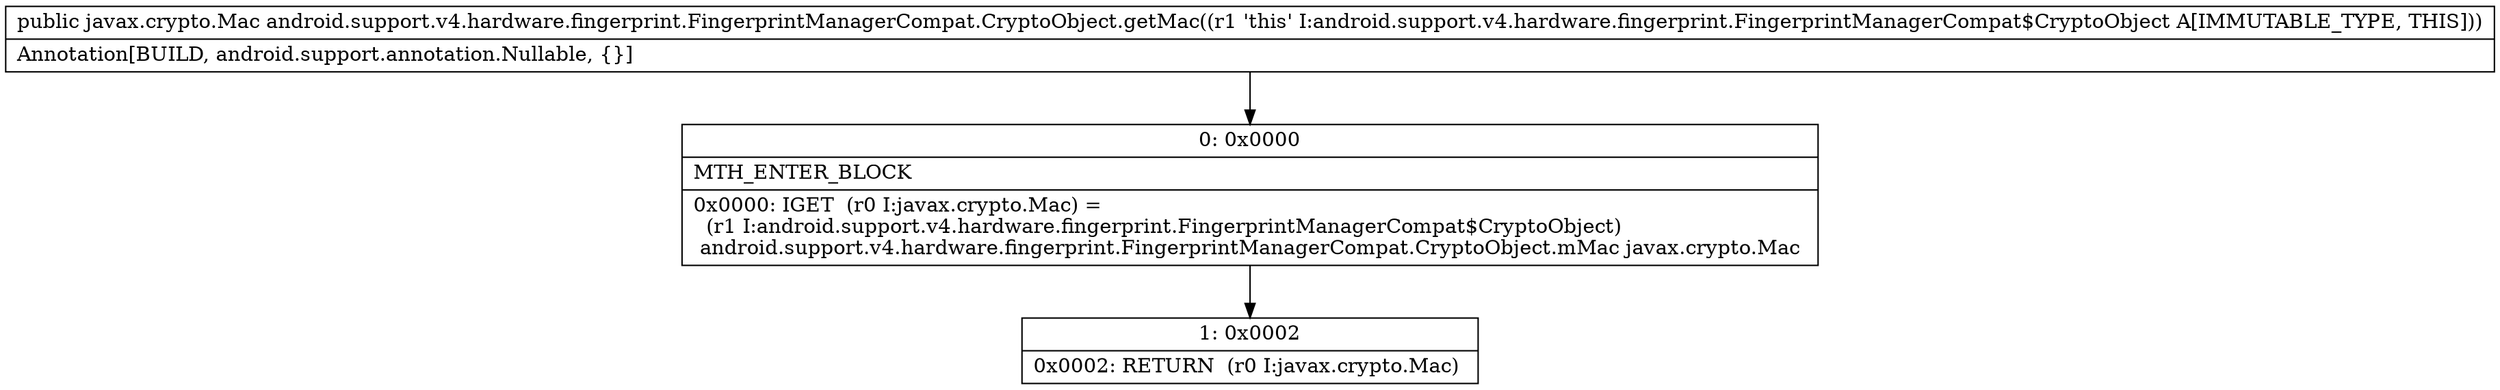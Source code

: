 digraph "CFG forandroid.support.v4.hardware.fingerprint.FingerprintManagerCompat.CryptoObject.getMac()Ljavax\/crypto\/Mac;" {
Node_0 [shape=record,label="{0\:\ 0x0000|MTH_ENTER_BLOCK\l|0x0000: IGET  (r0 I:javax.crypto.Mac) = \l  (r1 I:android.support.v4.hardware.fingerprint.FingerprintManagerCompat$CryptoObject)\l android.support.v4.hardware.fingerprint.FingerprintManagerCompat.CryptoObject.mMac javax.crypto.Mac \l}"];
Node_1 [shape=record,label="{1\:\ 0x0002|0x0002: RETURN  (r0 I:javax.crypto.Mac) \l}"];
MethodNode[shape=record,label="{public javax.crypto.Mac android.support.v4.hardware.fingerprint.FingerprintManagerCompat.CryptoObject.getMac((r1 'this' I:android.support.v4.hardware.fingerprint.FingerprintManagerCompat$CryptoObject A[IMMUTABLE_TYPE, THIS]))  | Annotation[BUILD, android.support.annotation.Nullable, \{\}]\l}"];
MethodNode -> Node_0;
Node_0 -> Node_1;
}

